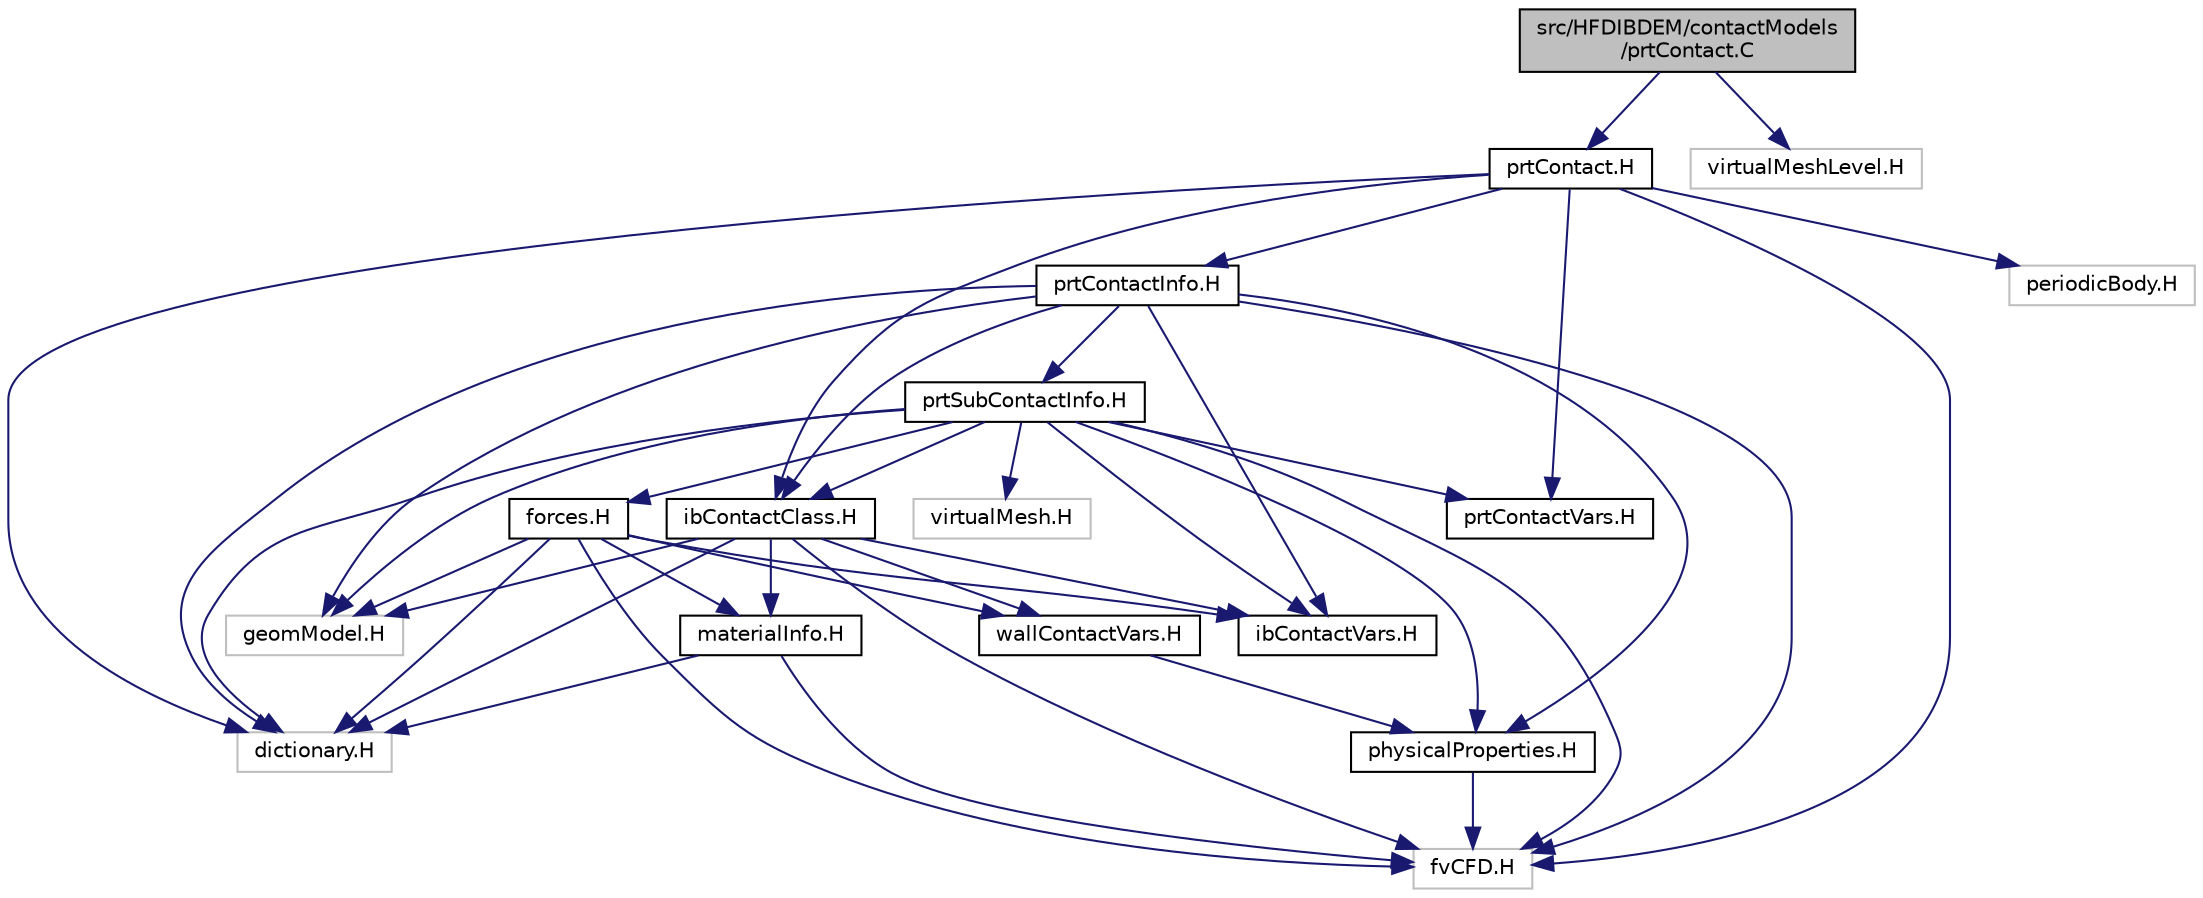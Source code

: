 digraph "src/HFDIBDEM/contactModels/prtContact.C"
{
 // LATEX_PDF_SIZE
  edge [fontname="Helvetica",fontsize="10",labelfontname="Helvetica",labelfontsize="10"];
  node [fontname="Helvetica",fontsize="10",shape=record];
  Node1 [label="src/HFDIBDEM/contactModels\l/prtContact.C",height=0.2,width=0.4,color="black", fillcolor="grey75", style="filled", fontcolor="black",tooltip=" "];
  Node1 -> Node2 [color="midnightblue",fontsize="10",style="solid"];
  Node2 [label="prtContact.H",height=0.2,width=0.4,color="black", fillcolor="white", style="filled",URL="$contactModels_2prtContact_8H.html",tooltip=" "];
  Node2 -> Node3 [color="midnightblue",fontsize="10",style="solid"];
  Node3 [label="dictionary.H",height=0.2,width=0.4,color="grey75", fillcolor="white", style="filled",tooltip=" "];
  Node2 -> Node4 [color="midnightblue",fontsize="10",style="solid"];
  Node4 [label="fvCFD.H",height=0.2,width=0.4,color="grey75", fillcolor="white", style="filled",tooltip=" "];
  Node2 -> Node5 [color="midnightblue",fontsize="10",style="solid"];
  Node5 [label="ibContactClass.H",height=0.2,width=0.4,color="black", fillcolor="white", style="filled",URL="$contactModels_2ibContactClass_8H.html",tooltip=" "];
  Node5 -> Node3 [color="midnightblue",fontsize="10",style="solid"];
  Node5 -> Node4 [color="midnightblue",fontsize="10",style="solid"];
  Node5 -> Node6 [color="midnightblue",fontsize="10",style="solid"];
  Node6 [label="geomModel.H",height=0.2,width=0.4,color="grey75", fillcolor="white", style="filled",tooltip=" "];
  Node5 -> Node7 [color="midnightblue",fontsize="10",style="solid"];
  Node7 [label="ibContactVars.H",height=0.2,width=0.4,color="black", fillcolor="white", style="filled",URL="$contactModels_2ibContactVars_8H.html",tooltip=" "];
  Node5 -> Node8 [color="midnightblue",fontsize="10",style="solid"];
  Node8 [label="wallContactVars.H",height=0.2,width=0.4,color="black", fillcolor="white", style="filled",URL="$contactModels_2wallContactVars_8H.html",tooltip=" "];
  Node8 -> Node9 [color="midnightblue",fontsize="10",style="solid"];
  Node9 [label="physicalProperties.H",height=0.2,width=0.4,color="black", fillcolor="white", style="filled",URL="$contactModels_2physicalProperties_8H.html",tooltip=" "];
  Node9 -> Node4 [color="midnightblue",fontsize="10",style="solid"];
  Node5 -> Node10 [color="midnightblue",fontsize="10",style="solid"];
  Node10 [label="materialInfo.H",height=0.2,width=0.4,color="black", fillcolor="white", style="filled",URL="$contactModels_2materialInfo_8H.html",tooltip=" "];
  Node10 -> Node3 [color="midnightblue",fontsize="10",style="solid"];
  Node10 -> Node4 [color="midnightblue",fontsize="10",style="solid"];
  Node2 -> Node11 [color="midnightblue",fontsize="10",style="solid"];
  Node11 [label="prtContactVars.H",height=0.2,width=0.4,color="black", fillcolor="white", style="filled",URL="$contactModels_2prtContactVars_8H.html",tooltip=" "];
  Node2 -> Node12 [color="midnightblue",fontsize="10",style="solid"];
  Node12 [label="prtContactInfo.H",height=0.2,width=0.4,color="black", fillcolor="white", style="filled",URL="$contactModels_2prtContactInfo_8H.html",tooltip=" "];
  Node12 -> Node3 [color="midnightblue",fontsize="10",style="solid"];
  Node12 -> Node4 [color="midnightblue",fontsize="10",style="solid"];
  Node12 -> Node6 [color="midnightblue",fontsize="10",style="solid"];
  Node12 -> Node7 [color="midnightblue",fontsize="10",style="solid"];
  Node12 -> Node5 [color="midnightblue",fontsize="10",style="solid"];
  Node12 -> Node13 [color="midnightblue",fontsize="10",style="solid"];
  Node13 [label="prtSubContactInfo.H",height=0.2,width=0.4,color="black", fillcolor="white", style="filled",URL="$contactModels_2prtSubContactInfo_8H.html",tooltip=" "];
  Node13 -> Node3 [color="midnightblue",fontsize="10",style="solid"];
  Node13 -> Node4 [color="midnightblue",fontsize="10",style="solid"];
  Node13 -> Node6 [color="midnightblue",fontsize="10",style="solid"];
  Node13 -> Node5 [color="midnightblue",fontsize="10",style="solid"];
  Node13 -> Node7 [color="midnightblue",fontsize="10",style="solid"];
  Node13 -> Node11 [color="midnightblue",fontsize="10",style="solid"];
  Node13 -> Node14 [color="midnightblue",fontsize="10",style="solid"];
  Node14 [label="virtualMesh.H",height=0.2,width=0.4,color="grey75", fillcolor="white", style="filled",tooltip=" "];
  Node13 -> Node9 [color="midnightblue",fontsize="10",style="solid"];
  Node13 -> Node15 [color="midnightblue",fontsize="10",style="solid"];
  Node15 [label="forces.H",height=0.2,width=0.4,color="black", fillcolor="white", style="filled",URL="$contactModels_2forces_8H.html",tooltip=" "];
  Node15 -> Node3 [color="midnightblue",fontsize="10",style="solid"];
  Node15 -> Node4 [color="midnightblue",fontsize="10",style="solid"];
  Node15 -> Node6 [color="midnightblue",fontsize="10",style="solid"];
  Node15 -> Node7 [color="midnightblue",fontsize="10",style="solid"];
  Node15 -> Node8 [color="midnightblue",fontsize="10",style="solid"];
  Node15 -> Node10 [color="midnightblue",fontsize="10",style="solid"];
  Node12 -> Node9 [color="midnightblue",fontsize="10",style="solid"];
  Node2 -> Node16 [color="midnightblue",fontsize="10",style="solid"];
  Node16 [label="periodicBody.H",height=0.2,width=0.4,color="grey75", fillcolor="white", style="filled",tooltip=" "];
  Node1 -> Node17 [color="midnightblue",fontsize="10",style="solid"];
  Node17 [label="virtualMeshLevel.H",height=0.2,width=0.4,color="grey75", fillcolor="white", style="filled",tooltip=" "];
}

